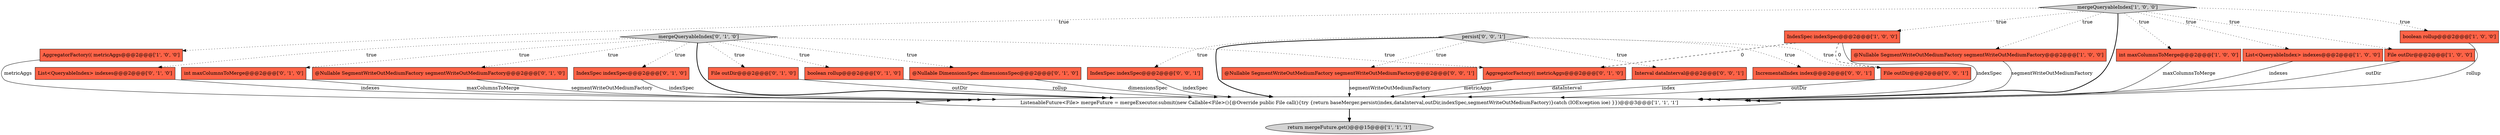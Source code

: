 digraph {
13 [style = filled, label = "int maxColumnsToMerge@@@2@@@['0', '1', '0']", fillcolor = tomato, shape = box image = "AAA0AAABBB2BBB"];
16 [style = filled, label = "mergeQueryableIndex['0', '1', '0']", fillcolor = lightgray, shape = diamond image = "AAA0AAABBB2BBB"];
11 [style = filled, label = "@Nullable DimensionsSpec dimensionsSpec@@@2@@@['0', '1', '0']", fillcolor = tomato, shape = box image = "AAA0AAABBB2BBB"];
14 [style = filled, label = "List<QueryableIndex> indexes@@@2@@@['0', '1', '0']", fillcolor = tomato, shape = box image = "AAA0AAABBB2BBB"];
19 [style = filled, label = "@Nullable SegmentWriteOutMediumFactory segmentWriteOutMediumFactory@@@2@@@['0', '0', '1']", fillcolor = tomato, shape = box image = "AAA0AAABBB3BBB"];
6 [style = filled, label = "AggregatorFactory(( metricAggs@@@2@@@['1', '0', '0']", fillcolor = tomato, shape = box image = "AAA0AAABBB1BBB"];
18 [style = filled, label = "AggregatorFactory(( metricAggs@@@2@@@['0', '1', '0']", fillcolor = tomato, shape = box image = "AAA1AAABBB2BBB"];
22 [style = filled, label = "IndexSpec indexSpec@@@2@@@['0', '0', '1']", fillcolor = tomato, shape = box image = "AAA0AAABBB3BBB"];
0 [style = filled, label = "@Nullable SegmentWriteOutMediumFactory segmentWriteOutMediumFactory@@@2@@@['1', '0', '0']", fillcolor = tomato, shape = box image = "AAA0AAABBB1BBB"];
2 [style = filled, label = "ListenableFuture<File> mergeFuture = mergeExecutor.submit(new Callable<File>(){@Override public File call(){try {return baseMerger.persist(index,dataInterval,outDir,indexSpec,segmentWriteOutMediumFactory)}catch (IOException ioe) }})@@@3@@@['1', '1', '1']", fillcolor = white, shape = ellipse image = "AAA0AAABBB1BBB"];
24 [style = filled, label = "File outDir@@@2@@@['0', '0', '1']", fillcolor = tomato, shape = box image = "AAA0AAABBB3BBB"];
1 [style = filled, label = "mergeQueryableIndex['1', '0', '0']", fillcolor = lightgray, shape = diamond image = "AAA0AAABBB1BBB"];
4 [style = filled, label = "int maxColumnsToMerge@@@2@@@['1', '0', '0']", fillcolor = tomato, shape = box image = "AAA0AAABBB1BBB"];
20 [style = filled, label = "persist['0', '0', '1']", fillcolor = lightgray, shape = diamond image = "AAA0AAABBB3BBB"];
21 [style = filled, label = "Interval dataInterval@@@2@@@['0', '0', '1']", fillcolor = tomato, shape = box image = "AAA0AAABBB3BBB"];
17 [style = filled, label = "@Nullable SegmentWriteOutMediumFactory segmentWriteOutMediumFactory@@@2@@@['0', '1', '0']", fillcolor = tomato, shape = box image = "AAA0AAABBB2BBB"];
12 [style = filled, label = "IndexSpec indexSpec@@@2@@@['0', '1', '0']", fillcolor = tomato, shape = box image = "AAA0AAABBB2BBB"];
23 [style = filled, label = "IncrementalIndex index@@@2@@@['0', '0', '1']", fillcolor = tomato, shape = box image = "AAA0AAABBB3BBB"];
5 [style = filled, label = "List<QueryableIndex> indexes@@@2@@@['1', '0', '0']", fillcolor = tomato, shape = box image = "AAA0AAABBB1BBB"];
9 [style = filled, label = "return mergeFuture.get()@@@15@@@['1', '1', '1']", fillcolor = lightgray, shape = ellipse image = "AAA0AAABBB1BBB"];
15 [style = filled, label = "File outDir@@@2@@@['0', '1', '0']", fillcolor = tomato, shape = box image = "AAA0AAABBB2BBB"];
10 [style = filled, label = "boolean rollup@@@2@@@['0', '1', '0']", fillcolor = tomato, shape = box image = "AAA0AAABBB2BBB"];
7 [style = filled, label = "File outDir@@@2@@@['1', '0', '0']", fillcolor = tomato, shape = box image = "AAA0AAABBB1BBB"];
3 [style = filled, label = "boolean rollup@@@2@@@['1', '0', '0']", fillcolor = tomato, shape = box image = "AAA0AAABBB1BBB"];
8 [style = filled, label = "IndexSpec indexSpec@@@2@@@['1', '0', '0']", fillcolor = tomato, shape = box image = "AAA1AAABBB1BBB"];
5->2 [style = solid, label="indexes"];
16->12 [style = dotted, label="true"];
17->2 [style = solid, label="segmentWriteOutMediumFactory"];
8->2 [style = solid, label="indexSpec"];
16->13 [style = dotted, label="true"];
20->24 [style = dotted, label="true"];
21->2 [style = solid, label="dataInterval"];
0->2 [style = solid, label="segmentWriteOutMediumFactory"];
15->2 [style = solid, label="outDir"];
16->17 [style = dotted, label="true"];
19->2 [style = solid, label="segmentWriteOutMediumFactory"];
7->2 [style = solid, label="outDir"];
24->2 [style = solid, label="outDir"];
18->2 [style = solid, label="metricAggs"];
10->2 [style = solid, label="rollup"];
1->4 [style = dotted, label="true"];
20->21 [style = dotted, label="true"];
2->9 [style = bold, label=""];
23->2 [style = solid, label="index"];
22->2 [style = solid, label="indexSpec"];
16->2 [style = bold, label=""];
8->24 [style = dashed, label="0"];
4->2 [style = solid, label="maxColumnsToMerge"];
16->10 [style = dotted, label="true"];
3->2 [style = solid, label="rollup"];
6->2 [style = solid, label="metricAggs"];
20->2 [style = bold, label=""];
1->3 [style = dotted, label="true"];
1->7 [style = dotted, label="true"];
12->2 [style = solid, label="indexSpec"];
11->2 [style = solid, label="dimensionsSpec"];
13->2 [style = solid, label="maxColumnsToMerge"];
16->14 [style = dotted, label="true"];
20->23 [style = dotted, label="true"];
1->8 [style = dotted, label="true"];
1->6 [style = dotted, label="true"];
8->18 [style = dashed, label="0"];
1->2 [style = bold, label=""];
20->19 [style = dotted, label="true"];
1->0 [style = dotted, label="true"];
14->2 [style = solid, label="indexes"];
20->22 [style = dotted, label="true"];
16->11 [style = dotted, label="true"];
1->5 [style = dotted, label="true"];
16->15 [style = dotted, label="true"];
16->18 [style = dotted, label="true"];
}
